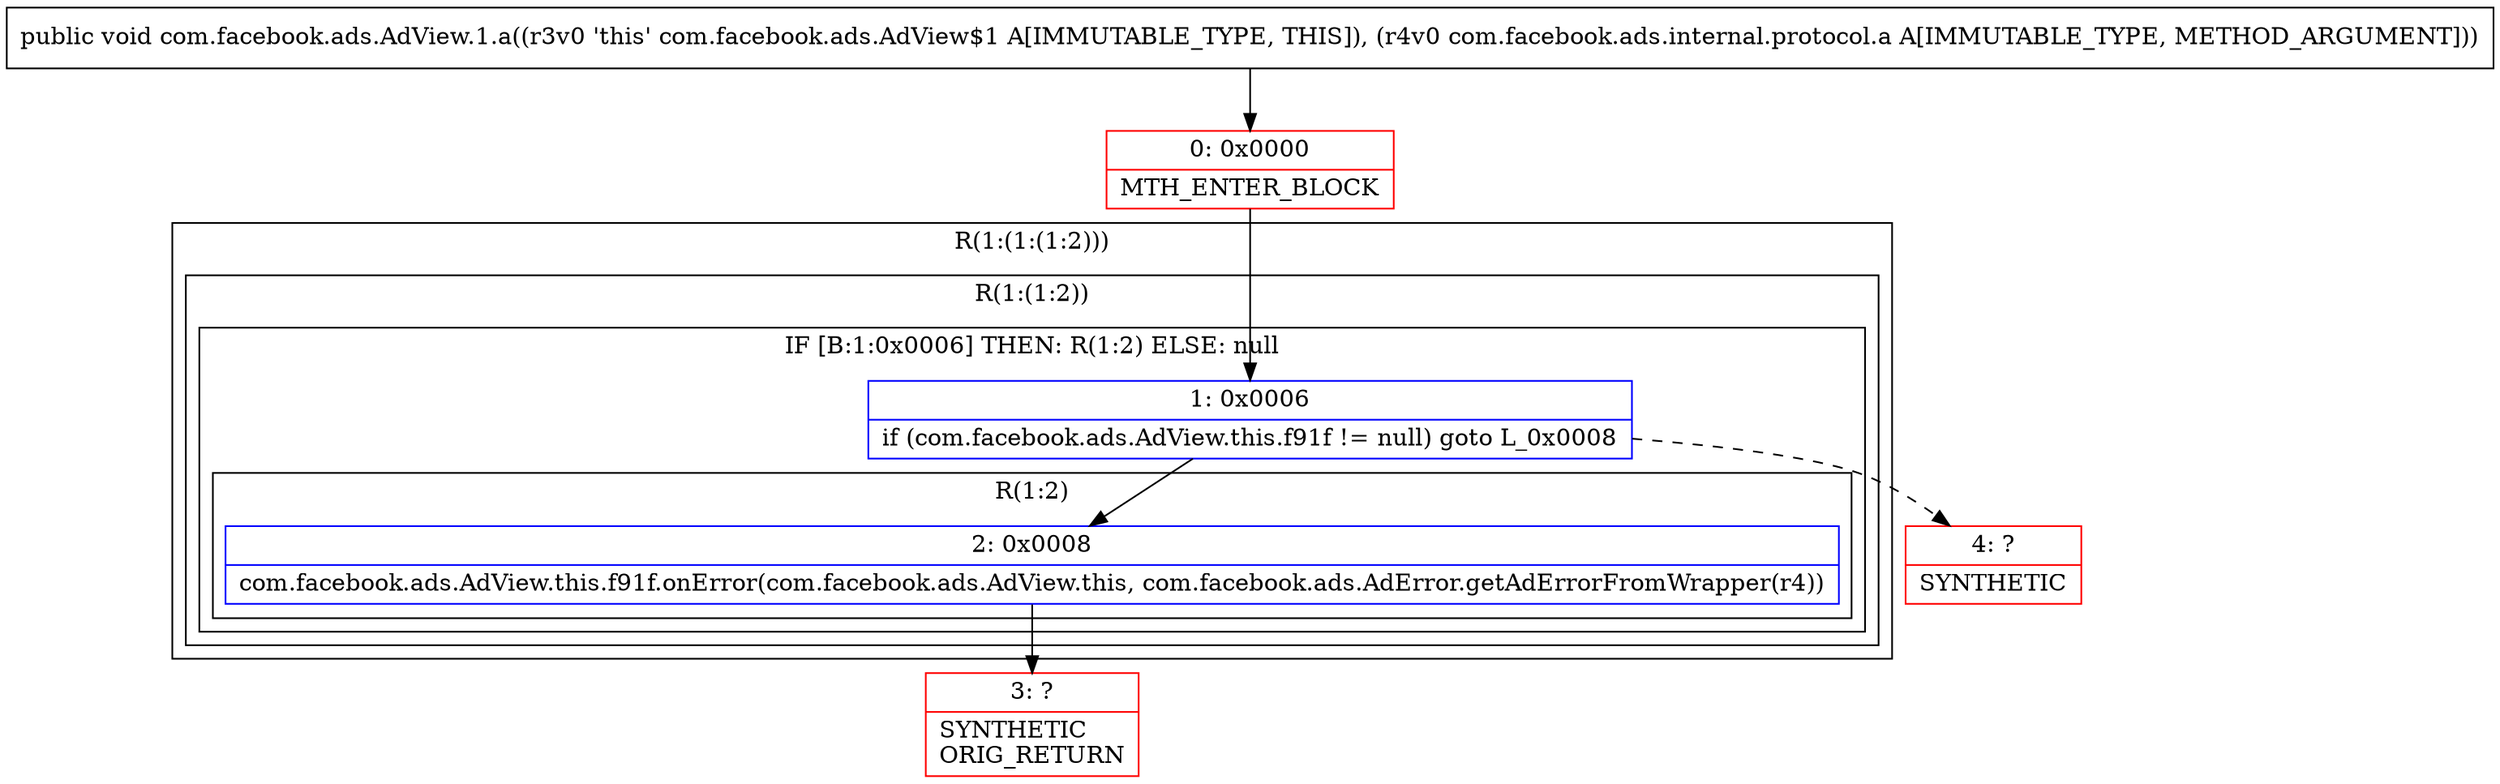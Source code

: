digraph "CFG forcom.facebook.ads.AdView.1.a(Lcom\/facebook\/ads\/internal\/protocol\/a;)V" {
subgraph cluster_Region_781545521 {
label = "R(1:(1:(1:2)))";
node [shape=record,color=blue];
subgraph cluster_Region_2098937016 {
label = "R(1:(1:2))";
node [shape=record,color=blue];
subgraph cluster_IfRegion_434636803 {
label = "IF [B:1:0x0006] THEN: R(1:2) ELSE: null";
node [shape=record,color=blue];
Node_1 [shape=record,label="{1\:\ 0x0006|if (com.facebook.ads.AdView.this.f91f != null) goto L_0x0008\l}"];
subgraph cluster_Region_343103095 {
label = "R(1:2)";
node [shape=record,color=blue];
Node_2 [shape=record,label="{2\:\ 0x0008|com.facebook.ads.AdView.this.f91f.onError(com.facebook.ads.AdView.this, com.facebook.ads.AdError.getAdErrorFromWrapper(r4))\l}"];
}
}
}
}
Node_0 [shape=record,color=red,label="{0\:\ 0x0000|MTH_ENTER_BLOCK\l}"];
Node_3 [shape=record,color=red,label="{3\:\ ?|SYNTHETIC\lORIG_RETURN\l}"];
Node_4 [shape=record,color=red,label="{4\:\ ?|SYNTHETIC\l}"];
MethodNode[shape=record,label="{public void com.facebook.ads.AdView.1.a((r3v0 'this' com.facebook.ads.AdView$1 A[IMMUTABLE_TYPE, THIS]), (r4v0 com.facebook.ads.internal.protocol.a A[IMMUTABLE_TYPE, METHOD_ARGUMENT])) }"];
MethodNode -> Node_0;
Node_1 -> Node_2;
Node_1 -> Node_4[style=dashed];
Node_2 -> Node_3;
Node_0 -> Node_1;
}

